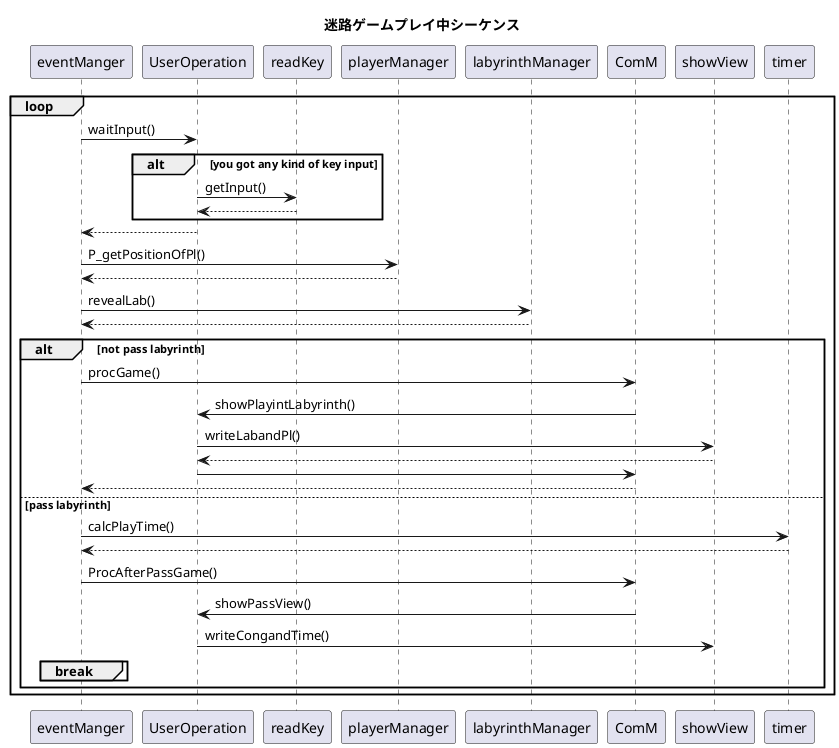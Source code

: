 @startuml

title 迷路ゲームプレイ中シーケンス

loop
    eventManger -> UserOperation : waitInput()
    alt you got any kind of key input
        UserOperation -> readKey : getInput()
        readKey --> UserOperation
    end
    UserOperation --> eventManger

    eventManger -> playerManager : P_getPositionOfPl()
    playerManager --> eventManger

    eventManger -> labyrinthManager : revealLab()
    labyrinthManager --> eventManger

    alt not pass labyrinth
        eventManger -> ComM : procGame()
            ComM -> UserOperation : showPlayintLabyrinth()
                UserOperation -> showView : writeLabandPl()
                showView --> UserOperation
            UserOperation -> ComM
        ComM --> eventManger
    else pass labyrinth
        eventManger -> timer : calcPlayTime()
        timer --> eventManger 
        eventManger -> ComM : ProcAfterPassGame()
            ComM -> UserOperation : showPassView()
                UserOperation -> showView : writeCongandTime()
        break
        end
    end
end

@enduml